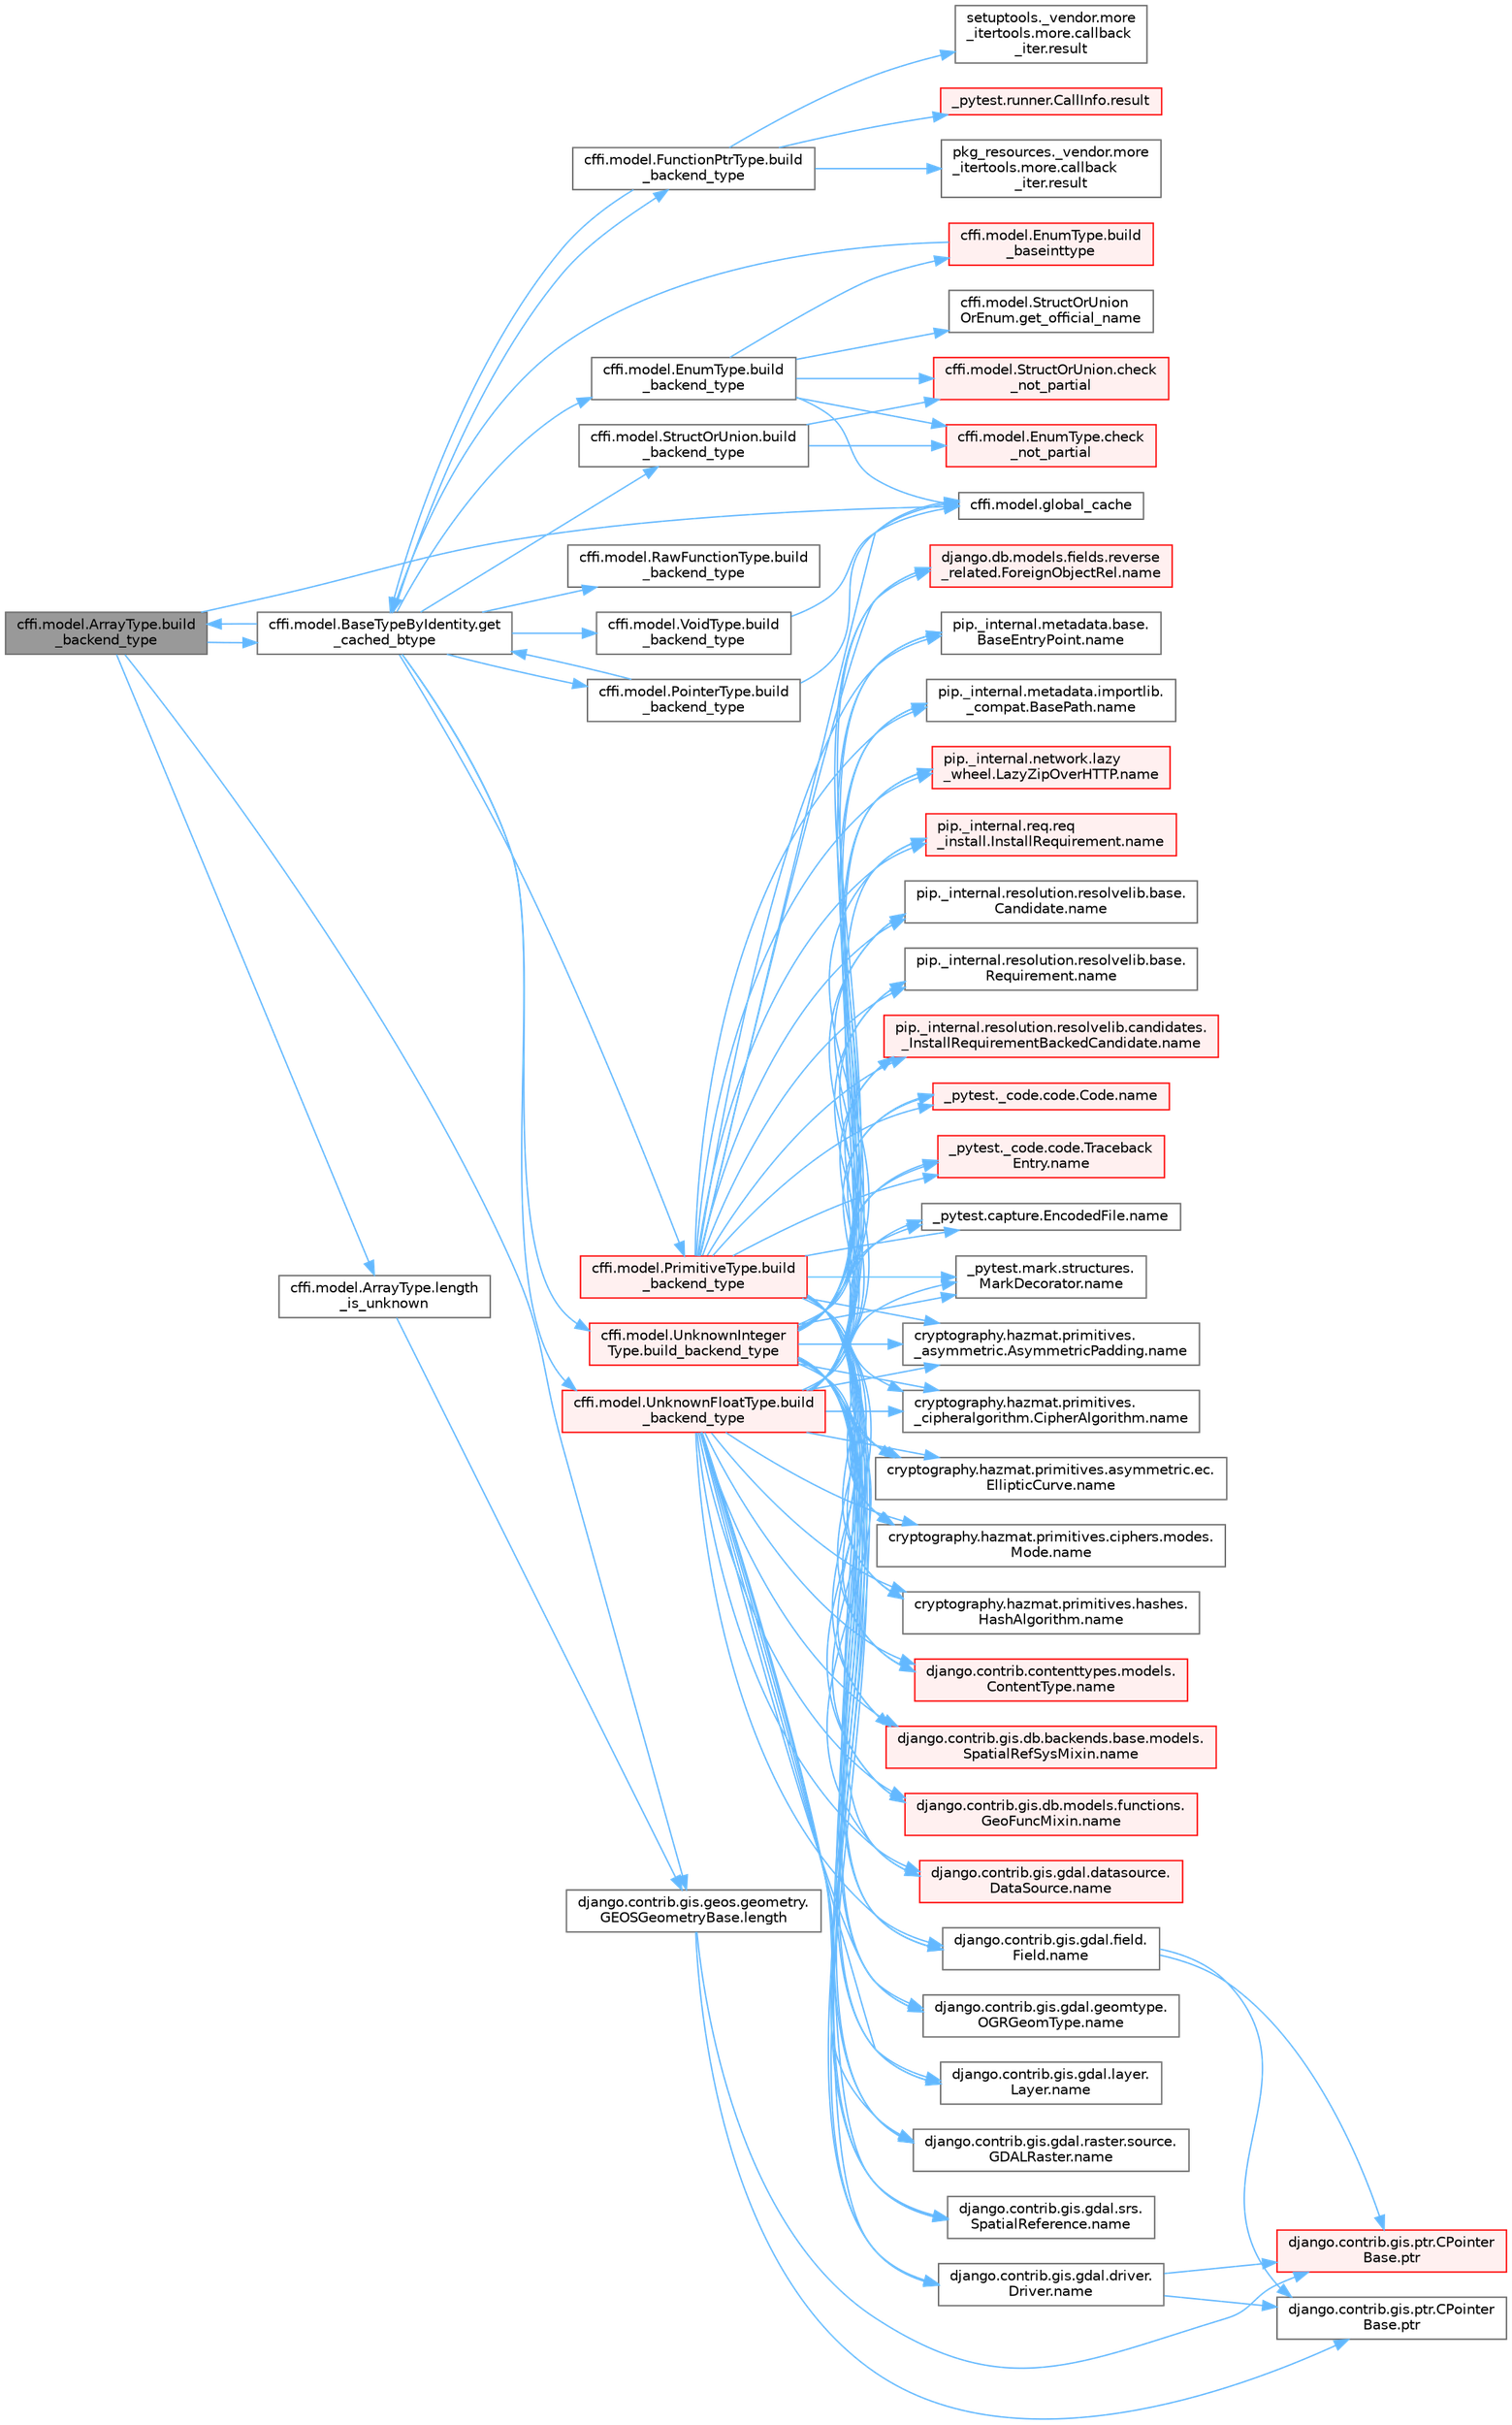 digraph "cffi.model.ArrayType.build_backend_type"
{
 // LATEX_PDF_SIZE
  bgcolor="transparent";
  edge [fontname=Helvetica,fontsize=10,labelfontname=Helvetica,labelfontsize=10];
  node [fontname=Helvetica,fontsize=10,shape=box,height=0.2,width=0.4];
  rankdir="LR";
  Node1 [id="Node000001",label="cffi.model.ArrayType.build\l_backend_type",height=0.2,width=0.4,color="gray40", fillcolor="grey60", style="filled", fontcolor="black",tooltip=" "];
  Node1 -> Node2 [id="edge1_Node000001_Node000002",color="steelblue1",style="solid",tooltip=" "];
  Node2 [id="Node000002",label="cffi.model.BaseTypeByIdentity.get\l_cached_btype",height=0.2,width=0.4,color="grey40", fillcolor="white", style="filled",URL="$classcffi_1_1model_1_1_base_type_by_identity.html#a95c748bcf370cdb1a55ae29c95bb01dc",tooltip=" "];
  Node2 -> Node1 [id="edge2_Node000002_Node000001",color="steelblue1",style="solid",tooltip=" "];
  Node2 -> Node3 [id="edge3_Node000002_Node000003",color="steelblue1",style="solid",tooltip=" "];
  Node3 [id="Node000003",label="cffi.model.EnumType.build\l_backend_type",height=0.2,width=0.4,color="grey40", fillcolor="white", style="filled",URL="$classcffi_1_1model_1_1_enum_type.html#af1663f2a58d6276d1ba973fd3dc02562",tooltip=" "];
  Node3 -> Node4 [id="edge4_Node000003_Node000004",color="steelblue1",style="solid",tooltip=" "];
  Node4 [id="Node000004",label="cffi.model.EnumType.build\l_baseinttype",height=0.2,width=0.4,color="red", fillcolor="#FFF0F0", style="filled",URL="$classcffi_1_1model_1_1_enum_type.html#a7df63fd5c2daec6baa9156b59136f415",tooltip=" "];
  Node4 -> Node2 [id="edge5_Node000004_Node000002",color="steelblue1",style="solid",tooltip=" "];
  Node3 -> Node7 [id="edge6_Node000003_Node000007",color="steelblue1",style="solid",tooltip=" "];
  Node7 [id="Node000007",label="cffi.model.EnumType.check\l_not_partial",height=0.2,width=0.4,color="red", fillcolor="#FFF0F0", style="filled",URL="$classcffi_1_1model_1_1_enum_type.html#a241d3267d1354c3ccfcb3c5d2abe3da7",tooltip=" "];
  Node3 -> Node8 [id="edge7_Node000003_Node000008",color="steelblue1",style="solid",tooltip=" "];
  Node8 [id="Node000008",label="cffi.model.StructOrUnion.check\l_not_partial",height=0.2,width=0.4,color="red", fillcolor="#FFF0F0", style="filled",URL="$classcffi_1_1model_1_1_struct_or_union.html#a6a1bb11674c72e382149e9da9048c12b",tooltip=" "];
  Node3 -> Node9 [id="edge8_Node000003_Node000009",color="steelblue1",style="solid",tooltip=" "];
  Node9 [id="Node000009",label="cffi.model.StructOrUnion\lOrEnum.get_official_name",height=0.2,width=0.4,color="grey40", fillcolor="white", style="filled",URL="$classcffi_1_1model_1_1_struct_or_union_or_enum.html#a87ac639a52387cd20acf4e50660e155b",tooltip=" "];
  Node3 -> Node10 [id="edge9_Node000003_Node000010",color="steelblue1",style="solid",tooltip=" "];
  Node10 [id="Node000010",label="cffi.model.global_cache",height=0.2,width=0.4,color="grey40", fillcolor="white", style="filled",URL="$namespacecffi_1_1model.html#a82a2bc7f1547b557d19b9dc2bf703e34",tooltip=" "];
  Node2 -> Node11 [id="edge10_Node000002_Node000011",color="steelblue1",style="solid",tooltip=" "];
  Node11 [id="Node000011",label="cffi.model.FunctionPtrType.build\l_backend_type",height=0.2,width=0.4,color="grey40", fillcolor="white", style="filled",URL="$classcffi_1_1model_1_1_function_ptr_type.html#a6ecb2b2c5d0ca96ff63185042b7165b9",tooltip=" "];
  Node11 -> Node2 [id="edge11_Node000011_Node000002",color="steelblue1",style="solid",tooltip=" "];
  Node11 -> Node12 [id="edge12_Node000011_Node000012",color="steelblue1",style="solid",tooltip=" "];
  Node12 [id="Node000012",label="_pytest.runner.CallInfo.result",height=0.2,width=0.4,color="red", fillcolor="#FFF0F0", style="filled",URL="$class__pytest_1_1runner_1_1_call_info.html#aa20fb81bb861308c8630c9b078fa9744",tooltip=" "];
  Node11 -> Node14 [id="edge13_Node000011_Node000014",color="steelblue1",style="solid",tooltip=" "];
  Node14 [id="Node000014",label="pkg_resources._vendor.more\l_itertools.more.callback\l_iter.result",height=0.2,width=0.4,color="grey40", fillcolor="white", style="filled",URL="$classpkg__resources_1_1__vendor_1_1more__itertools_1_1more_1_1callback__iter.html#a6afb93a7b23dee359723bd840f95acd0",tooltip=" "];
  Node11 -> Node15 [id="edge14_Node000011_Node000015",color="steelblue1",style="solid",tooltip=" "];
  Node15 [id="Node000015",label="setuptools._vendor.more\l_itertools.more.callback\l_iter.result",height=0.2,width=0.4,color="grey40", fillcolor="white", style="filled",URL="$classsetuptools_1_1__vendor_1_1more__itertools_1_1more_1_1callback__iter.html#a1f392626f7413a76bea54b12f1fd9504",tooltip=" "];
  Node2 -> Node16 [id="edge15_Node000002_Node000016",color="steelblue1",style="solid",tooltip=" "];
  Node16 [id="Node000016",label="cffi.model.PointerType.build\l_backend_type",height=0.2,width=0.4,color="grey40", fillcolor="white", style="filled",URL="$classcffi_1_1model_1_1_pointer_type.html#a440d41bc9ee99d0da3704e5908af3109",tooltip=" "];
  Node16 -> Node2 [id="edge16_Node000016_Node000002",color="steelblue1",style="solid",tooltip=" "];
  Node16 -> Node10 [id="edge17_Node000016_Node000010",color="steelblue1",style="solid",tooltip=" "];
  Node2 -> Node17 [id="edge18_Node000002_Node000017",color="steelblue1",style="solid",tooltip=" "];
  Node17 [id="Node000017",label="cffi.model.PrimitiveType.build\l_backend_type",height=0.2,width=0.4,color="red", fillcolor="#FFF0F0", style="filled",URL="$classcffi_1_1model_1_1_primitive_type.html#acf93b918a5bbca5bf8ef9e1b52f4282e",tooltip=" "];
  Node17 -> Node10 [id="edge19_Node000017_Node000010",color="steelblue1",style="solid",tooltip=" "];
  Node17 -> Node18 [id="edge20_Node000017_Node000018",color="steelblue1",style="solid",tooltip=" "];
  Node18 [id="Node000018",label="_pytest._code.code.Code.name",height=0.2,width=0.4,color="red", fillcolor="#FFF0F0", style="filled",URL="$class__pytest_1_1__code_1_1code_1_1_code.html#a1f3cbc53ca6df4a1bab12183694b6e78",tooltip=" "];
  Node17 -> Node30 [id="edge21_Node000017_Node000030",color="steelblue1",style="solid",tooltip=" "];
  Node30 [id="Node000030",label="_pytest._code.code.Traceback\lEntry.name",height=0.2,width=0.4,color="red", fillcolor="#FFF0F0", style="filled",URL="$class__pytest_1_1__code_1_1code_1_1_traceback_entry.html#a106b95c0753f41669fbfb8ee4c11ad3d",tooltip=" "];
  Node17 -> Node32 [id="edge22_Node000017_Node000032",color="steelblue1",style="solid",tooltip=" "];
  Node32 [id="Node000032",label="_pytest.capture.EncodedFile.name",height=0.2,width=0.4,color="grey40", fillcolor="white", style="filled",URL="$class__pytest_1_1capture_1_1_encoded_file.html#a738c73b5de21c7261d9e51f71e4f0397",tooltip=" "];
  Node17 -> Node33 [id="edge23_Node000017_Node000033",color="steelblue1",style="solid",tooltip=" "];
  Node33 [id="Node000033",label="_pytest.mark.structures.\lMarkDecorator.name",height=0.2,width=0.4,color="grey40", fillcolor="white", style="filled",URL="$class__pytest_1_1mark_1_1structures_1_1_mark_decorator.html#ae8f66760cda125450e0e3bd38689c72f",tooltip=" "];
  Node17 -> Node34 [id="edge24_Node000017_Node000034",color="steelblue1",style="solid",tooltip=" "];
  Node34 [id="Node000034",label="cryptography.hazmat.primitives.\l_asymmetric.AsymmetricPadding.name",height=0.2,width=0.4,color="grey40", fillcolor="white", style="filled",URL="$classcryptography_1_1hazmat_1_1primitives_1_1__asymmetric_1_1_asymmetric_padding.html#a8f72e8284cb336861a873ed5ce0e39b5",tooltip=" "];
  Node17 -> Node35 [id="edge25_Node000017_Node000035",color="steelblue1",style="solid",tooltip=" "];
  Node35 [id="Node000035",label="cryptography.hazmat.primitives.\l_cipheralgorithm.CipherAlgorithm.name",height=0.2,width=0.4,color="grey40", fillcolor="white", style="filled",URL="$classcryptography_1_1hazmat_1_1primitives_1_1__cipheralgorithm_1_1_cipher_algorithm.html#a50567a5c3388450ab7aa883ab34a1ac7",tooltip=" "];
  Node17 -> Node36 [id="edge26_Node000017_Node000036",color="steelblue1",style="solid",tooltip=" "];
  Node36 [id="Node000036",label="cryptography.hazmat.primitives.asymmetric.ec.\lEllipticCurve.name",height=0.2,width=0.4,color="grey40", fillcolor="white", style="filled",URL="$classcryptography_1_1hazmat_1_1primitives_1_1asymmetric_1_1ec_1_1_elliptic_curve.html#a2775c4e945309a6c7ea33dace1698a60",tooltip=" "];
  Node17 -> Node37 [id="edge27_Node000017_Node000037",color="steelblue1",style="solid",tooltip=" "];
  Node37 [id="Node000037",label="cryptography.hazmat.primitives.ciphers.modes.\lMode.name",height=0.2,width=0.4,color="grey40", fillcolor="white", style="filled",URL="$classcryptography_1_1hazmat_1_1primitives_1_1ciphers_1_1modes_1_1_mode.html#a99d93fd1370a2abbb5bb5cffbd5ff0f7",tooltip=" "];
  Node17 -> Node38 [id="edge28_Node000017_Node000038",color="steelblue1",style="solid",tooltip=" "];
  Node38 [id="Node000038",label="cryptography.hazmat.primitives.hashes.\lHashAlgorithm.name",height=0.2,width=0.4,color="grey40", fillcolor="white", style="filled",URL="$classcryptography_1_1hazmat_1_1primitives_1_1hashes_1_1_hash_algorithm.html#a42c7e1582d9b46a015774af9e5cbbb0b",tooltip=" "];
  Node17 -> Node39 [id="edge29_Node000017_Node000039",color="steelblue1",style="solid",tooltip=" "];
  Node39 [id="Node000039",label="django.contrib.contenttypes.models.\lContentType.name",height=0.2,width=0.4,color="red", fillcolor="#FFF0F0", style="filled",URL="$classdjango_1_1contrib_1_1contenttypes_1_1models_1_1_content_type.html#a305b62f56597bb2e4823dcf5e6ccdcf8",tooltip=" "];
  Node17 -> Node41 [id="edge30_Node000017_Node000041",color="steelblue1",style="solid",tooltip=" "];
  Node41 [id="Node000041",label="django.contrib.gis.db.backends.base.models.\lSpatialRefSysMixin.name",height=0.2,width=0.4,color="red", fillcolor="#FFF0F0", style="filled",URL="$classdjango_1_1contrib_1_1gis_1_1db_1_1backends_1_1base_1_1models_1_1_spatial_ref_sys_mixin.html#a56fe36e786b49160249395f453dd1cab",tooltip=" "];
  Node17 -> Node71 [id="edge31_Node000017_Node000071",color="steelblue1",style="solid",tooltip=" "];
  Node71 [id="Node000071",label="django.contrib.gis.db.models.functions.\lGeoFuncMixin.name",height=0.2,width=0.4,color="red", fillcolor="#FFF0F0", style="filled",URL="$classdjango_1_1contrib_1_1gis_1_1db_1_1models_1_1functions_1_1_geo_func_mixin.html#adeeb6b2c9db337396468712e919af622",tooltip=" "];
  Node17 -> Node72 [id="edge32_Node000017_Node000072",color="steelblue1",style="solid",tooltip=" "];
  Node72 [id="Node000072",label="django.contrib.gis.gdal.datasource.\lDataSource.name",height=0.2,width=0.4,color="red", fillcolor="#FFF0F0", style="filled",URL="$classdjango_1_1contrib_1_1gis_1_1gdal_1_1datasource_1_1_data_source.html#aaa98728c7ef6f4d96c689550e8af3ed5",tooltip=" "];
  Node17 -> Node86 [id="edge33_Node000017_Node000086",color="steelblue1",style="solid",tooltip=" "];
  Node86 [id="Node000086",label="django.contrib.gis.gdal.driver.\lDriver.name",height=0.2,width=0.4,color="grey40", fillcolor="white", style="filled",URL="$classdjango_1_1contrib_1_1gis_1_1gdal_1_1driver_1_1_driver.html#aaa5d4d1b9fd762839db84d1e56e36b7f",tooltip=" "];
  Node86 -> Node44 [id="edge34_Node000086_Node000044",color="steelblue1",style="solid",tooltip=" "];
  Node44 [id="Node000044",label="django.contrib.gis.ptr.CPointer\lBase.ptr",height=0.2,width=0.4,color="red", fillcolor="#FFF0F0", style="filled",URL="$classdjango_1_1contrib_1_1gis_1_1ptr_1_1_c_pointer_base.html#a55873c889d27c42497c5a832c24e041b",tooltip=" "];
  Node86 -> Node45 [id="edge35_Node000086_Node000045",color="steelblue1",style="solid",tooltip=" "];
  Node45 [id="Node000045",label="django.contrib.gis.ptr.CPointer\lBase.ptr",height=0.2,width=0.4,color="grey40", fillcolor="white", style="filled",URL="$classdjango_1_1contrib_1_1gis_1_1ptr_1_1_c_pointer_base.html#a73d2e45828ab4d985549c571852996fa",tooltip=" "];
  Node17 -> Node87 [id="edge36_Node000017_Node000087",color="steelblue1",style="solid",tooltip=" "];
  Node87 [id="Node000087",label="django.contrib.gis.gdal.field.\lField.name",height=0.2,width=0.4,color="grey40", fillcolor="white", style="filled",URL="$classdjango_1_1contrib_1_1gis_1_1gdal_1_1field_1_1_field.html#a28a3b0af5006d5abf34d5b1497011368",tooltip=" "];
  Node87 -> Node44 [id="edge37_Node000087_Node000044",color="steelblue1",style="solid",tooltip=" "];
  Node87 -> Node45 [id="edge38_Node000087_Node000045",color="steelblue1",style="solid",tooltip=" "];
  Node17 -> Node88 [id="edge39_Node000017_Node000088",color="steelblue1",style="solid",tooltip=" "];
  Node88 [id="Node000088",label="django.contrib.gis.gdal.geomtype.\lOGRGeomType.name",height=0.2,width=0.4,color="grey40", fillcolor="white", style="filled",URL="$classdjango_1_1contrib_1_1gis_1_1gdal_1_1geomtype_1_1_o_g_r_geom_type.html#a719b3100682ab8df79fd8a2484163b8e",tooltip=" "];
  Node17 -> Node89 [id="edge40_Node000017_Node000089",color="steelblue1",style="solid",tooltip=" "];
  Node89 [id="Node000089",label="django.contrib.gis.gdal.layer.\lLayer.name",height=0.2,width=0.4,color="grey40", fillcolor="white", style="filled",URL="$classdjango_1_1contrib_1_1gis_1_1gdal_1_1layer_1_1_layer.html#a53791d8e2fe8b1ca86b426a625e7d66c",tooltip=" "];
  Node17 -> Node90 [id="edge41_Node000017_Node000090",color="steelblue1",style="solid",tooltip=" "];
  Node90 [id="Node000090",label="django.contrib.gis.gdal.raster.source.\lGDALRaster.name",height=0.2,width=0.4,color="grey40", fillcolor="white", style="filled",URL="$classdjango_1_1contrib_1_1gis_1_1gdal_1_1raster_1_1source_1_1_g_d_a_l_raster.html#a6cca2a8eca0ab4ff2e89f0f0cce590d1",tooltip=" "];
  Node17 -> Node91 [id="edge42_Node000017_Node000091",color="steelblue1",style="solid",tooltip=" "];
  Node91 [id="Node000091",label="django.contrib.gis.gdal.srs.\lSpatialReference.name",height=0.2,width=0.4,color="grey40", fillcolor="white", style="filled",URL="$classdjango_1_1contrib_1_1gis_1_1gdal_1_1srs_1_1_spatial_reference.html#ac2c9d37b41ae1a91ca63a7046590d603",tooltip=" "];
  Node17 -> Node92 [id="edge43_Node000017_Node000092",color="steelblue1",style="solid",tooltip=" "];
  Node92 [id="Node000092",label="django.db.models.fields.reverse\l_related.ForeignObjectRel.name",height=0.2,width=0.4,color="red", fillcolor="#FFF0F0", style="filled",URL="$classdjango_1_1db_1_1models_1_1fields_1_1reverse__related_1_1_foreign_object_rel.html#a5c0c2387142987d2c9582e677e90b5d7",tooltip=" "];
  Node17 -> Node405 [id="edge44_Node000017_Node000405",color="steelblue1",style="solid",tooltip=" "];
  Node405 [id="Node000405",label="pip._internal.metadata.base.\lBaseEntryPoint.name",height=0.2,width=0.4,color="grey40", fillcolor="white", style="filled",URL="$classpip_1_1__internal_1_1metadata_1_1base_1_1_base_entry_point.html#acd0c7299966258aeb0876da26520233d",tooltip=" "];
  Node17 -> Node406 [id="edge45_Node000017_Node000406",color="steelblue1",style="solid",tooltip=" "];
  Node406 [id="Node000406",label="pip._internal.metadata.importlib.\l_compat.BasePath.name",height=0.2,width=0.4,color="grey40", fillcolor="white", style="filled",URL="$classpip_1_1__internal_1_1metadata_1_1importlib_1_1__compat_1_1_base_path.html#aa5b4e00be6be00e1bd599909ae50bc00",tooltip=" "];
  Node17 -> Node407 [id="edge46_Node000017_Node000407",color="steelblue1",style="solid",tooltip=" "];
  Node407 [id="Node000407",label="pip._internal.network.lazy\l_wheel.LazyZipOverHTTP.name",height=0.2,width=0.4,color="red", fillcolor="#FFF0F0", style="filled",URL="$classpip_1_1__internal_1_1network_1_1lazy__wheel_1_1_lazy_zip_over_h_t_t_p.html#a59403bb703d375caa6c1dda7573257a1",tooltip=" "];
  Node17 -> Node408 [id="edge47_Node000017_Node000408",color="steelblue1",style="solid",tooltip=" "];
  Node408 [id="Node000408",label="pip._internal.req.req\l_install.InstallRequirement.name",height=0.2,width=0.4,color="red", fillcolor="#FFF0F0", style="filled",URL="$classpip_1_1__internal_1_1req_1_1req__install_1_1_install_requirement.html#a6b019e16ae98576ae64c68e0f5824e34",tooltip=" "];
  Node17 -> Node416 [id="edge48_Node000017_Node000416",color="steelblue1",style="solid",tooltip=" "];
  Node416 [id="Node000416",label="pip._internal.resolution.resolvelib.base.\lCandidate.name",height=0.2,width=0.4,color="grey40", fillcolor="white", style="filled",URL="$classpip_1_1__internal_1_1resolution_1_1resolvelib_1_1base_1_1_candidate.html#a7000e68e912182072a011f9df0c142ee",tooltip=" "];
  Node17 -> Node417 [id="edge49_Node000017_Node000417",color="steelblue1",style="solid",tooltip=" "];
  Node417 [id="Node000417",label="pip._internal.resolution.resolvelib.base.\lRequirement.name",height=0.2,width=0.4,color="grey40", fillcolor="white", style="filled",URL="$classpip_1_1__internal_1_1resolution_1_1resolvelib_1_1base_1_1_requirement.html#a013752876d4b3521f3a087987b443d90",tooltip=" "];
  Node17 -> Node418 [id="edge50_Node000017_Node000418",color="steelblue1",style="solid",tooltip=" "];
  Node418 [id="Node000418",label="pip._internal.resolution.resolvelib.candidates.\l_InstallRequirementBackedCandidate.name",height=0.2,width=0.4,color="red", fillcolor="#FFF0F0", style="filled",URL="$classpip_1_1__internal_1_1resolution_1_1resolvelib_1_1candidates_1_1___install_requirement_backed_candidate.html#a1538a825241b855a4abf51d6bf616cde",tooltip=" "];
  Node2 -> Node4538 [id="edge51_Node000002_Node004538",color="steelblue1",style="solid",tooltip=" "];
  Node4538 [id="Node004538",label="cffi.model.RawFunctionType.build\l_backend_type",height=0.2,width=0.4,color="grey40", fillcolor="white", style="filled",URL="$classcffi_1_1model_1_1_raw_function_type.html#aea1a643bbda2f7840da465bab784760a",tooltip=" "];
  Node2 -> Node4539 [id="edge52_Node000002_Node004539",color="steelblue1",style="solid",tooltip=" "];
  Node4539 [id="Node004539",label="cffi.model.StructOrUnion.build\l_backend_type",height=0.2,width=0.4,color="grey40", fillcolor="white", style="filled",URL="$classcffi_1_1model_1_1_struct_or_union.html#aa028e84b721b7d2cd7e246526706561f",tooltip=" "];
  Node4539 -> Node7 [id="edge53_Node004539_Node000007",color="steelblue1",style="solid",tooltip=" "];
  Node4539 -> Node8 [id="edge54_Node004539_Node000008",color="steelblue1",style="solid",tooltip=" "];
  Node2 -> Node4540 [id="edge55_Node000002_Node004540",color="steelblue1",style="solid",tooltip=" "];
  Node4540 [id="Node004540",label="cffi.model.UnknownFloatType.build\l_backend_type",height=0.2,width=0.4,color="red", fillcolor="#FFF0F0", style="filled",URL="$classcffi_1_1model_1_1_unknown_float_type.html#a5d9ae67be835ab28339d1084b97e441f",tooltip=" "];
  Node4540 -> Node18 [id="edge56_Node004540_Node000018",color="steelblue1",style="solid",tooltip=" "];
  Node4540 -> Node30 [id="edge57_Node004540_Node000030",color="steelblue1",style="solid",tooltip=" "];
  Node4540 -> Node32 [id="edge58_Node004540_Node000032",color="steelblue1",style="solid",tooltip=" "];
  Node4540 -> Node33 [id="edge59_Node004540_Node000033",color="steelblue1",style="solid",tooltip=" "];
  Node4540 -> Node34 [id="edge60_Node004540_Node000034",color="steelblue1",style="solid",tooltip=" "];
  Node4540 -> Node35 [id="edge61_Node004540_Node000035",color="steelblue1",style="solid",tooltip=" "];
  Node4540 -> Node36 [id="edge62_Node004540_Node000036",color="steelblue1",style="solid",tooltip=" "];
  Node4540 -> Node37 [id="edge63_Node004540_Node000037",color="steelblue1",style="solid",tooltip=" "];
  Node4540 -> Node38 [id="edge64_Node004540_Node000038",color="steelblue1",style="solid",tooltip=" "];
  Node4540 -> Node39 [id="edge65_Node004540_Node000039",color="steelblue1",style="solid",tooltip=" "];
  Node4540 -> Node41 [id="edge66_Node004540_Node000041",color="steelblue1",style="solid",tooltip=" "];
  Node4540 -> Node71 [id="edge67_Node004540_Node000071",color="steelblue1",style="solid",tooltip=" "];
  Node4540 -> Node72 [id="edge68_Node004540_Node000072",color="steelblue1",style="solid",tooltip=" "];
  Node4540 -> Node86 [id="edge69_Node004540_Node000086",color="steelblue1",style="solid",tooltip=" "];
  Node4540 -> Node87 [id="edge70_Node004540_Node000087",color="steelblue1",style="solid",tooltip=" "];
  Node4540 -> Node88 [id="edge71_Node004540_Node000088",color="steelblue1",style="solid",tooltip=" "];
  Node4540 -> Node89 [id="edge72_Node004540_Node000089",color="steelblue1",style="solid",tooltip=" "];
  Node4540 -> Node90 [id="edge73_Node004540_Node000090",color="steelblue1",style="solid",tooltip=" "];
  Node4540 -> Node91 [id="edge74_Node004540_Node000091",color="steelblue1",style="solid",tooltip=" "];
  Node4540 -> Node92 [id="edge75_Node004540_Node000092",color="steelblue1",style="solid",tooltip=" "];
  Node4540 -> Node405 [id="edge76_Node004540_Node000405",color="steelblue1",style="solid",tooltip=" "];
  Node4540 -> Node406 [id="edge77_Node004540_Node000406",color="steelblue1",style="solid",tooltip=" "];
  Node4540 -> Node407 [id="edge78_Node004540_Node000407",color="steelblue1",style="solid",tooltip=" "];
  Node4540 -> Node408 [id="edge79_Node004540_Node000408",color="steelblue1",style="solid",tooltip=" "];
  Node4540 -> Node416 [id="edge80_Node004540_Node000416",color="steelblue1",style="solid",tooltip=" "];
  Node4540 -> Node417 [id="edge81_Node004540_Node000417",color="steelblue1",style="solid",tooltip=" "];
  Node4540 -> Node418 [id="edge82_Node004540_Node000418",color="steelblue1",style="solid",tooltip=" "];
  Node2 -> Node4541 [id="edge83_Node000002_Node004541",color="steelblue1",style="solid",tooltip=" "];
  Node4541 [id="Node004541",label="cffi.model.UnknownInteger\lType.build_backend_type",height=0.2,width=0.4,color="red", fillcolor="#FFF0F0", style="filled",URL="$classcffi_1_1model_1_1_unknown_integer_type.html#a02a48c39e7760d3561f46c8f7b9751a5",tooltip=" "];
  Node4541 -> Node18 [id="edge84_Node004541_Node000018",color="steelblue1",style="solid",tooltip=" "];
  Node4541 -> Node30 [id="edge85_Node004541_Node000030",color="steelblue1",style="solid",tooltip=" "];
  Node4541 -> Node32 [id="edge86_Node004541_Node000032",color="steelblue1",style="solid",tooltip=" "];
  Node4541 -> Node33 [id="edge87_Node004541_Node000033",color="steelblue1",style="solid",tooltip=" "];
  Node4541 -> Node34 [id="edge88_Node004541_Node000034",color="steelblue1",style="solid",tooltip=" "];
  Node4541 -> Node35 [id="edge89_Node004541_Node000035",color="steelblue1",style="solid",tooltip=" "];
  Node4541 -> Node36 [id="edge90_Node004541_Node000036",color="steelblue1",style="solid",tooltip=" "];
  Node4541 -> Node37 [id="edge91_Node004541_Node000037",color="steelblue1",style="solid",tooltip=" "];
  Node4541 -> Node38 [id="edge92_Node004541_Node000038",color="steelblue1",style="solid",tooltip=" "];
  Node4541 -> Node39 [id="edge93_Node004541_Node000039",color="steelblue1",style="solid",tooltip=" "];
  Node4541 -> Node41 [id="edge94_Node004541_Node000041",color="steelblue1",style="solid",tooltip=" "];
  Node4541 -> Node71 [id="edge95_Node004541_Node000071",color="steelblue1",style="solid",tooltip=" "];
  Node4541 -> Node72 [id="edge96_Node004541_Node000072",color="steelblue1",style="solid",tooltip=" "];
  Node4541 -> Node86 [id="edge97_Node004541_Node000086",color="steelblue1",style="solid",tooltip=" "];
  Node4541 -> Node87 [id="edge98_Node004541_Node000087",color="steelblue1",style="solid",tooltip=" "];
  Node4541 -> Node88 [id="edge99_Node004541_Node000088",color="steelblue1",style="solid",tooltip=" "];
  Node4541 -> Node89 [id="edge100_Node004541_Node000089",color="steelblue1",style="solid",tooltip=" "];
  Node4541 -> Node90 [id="edge101_Node004541_Node000090",color="steelblue1",style="solid",tooltip=" "];
  Node4541 -> Node91 [id="edge102_Node004541_Node000091",color="steelblue1",style="solid",tooltip=" "];
  Node4541 -> Node92 [id="edge103_Node004541_Node000092",color="steelblue1",style="solid",tooltip=" "];
  Node4541 -> Node405 [id="edge104_Node004541_Node000405",color="steelblue1",style="solid",tooltip=" "];
  Node4541 -> Node406 [id="edge105_Node004541_Node000406",color="steelblue1",style="solid",tooltip=" "];
  Node4541 -> Node407 [id="edge106_Node004541_Node000407",color="steelblue1",style="solid",tooltip=" "];
  Node4541 -> Node408 [id="edge107_Node004541_Node000408",color="steelblue1",style="solid",tooltip=" "];
  Node4541 -> Node416 [id="edge108_Node004541_Node000416",color="steelblue1",style="solid",tooltip=" "];
  Node4541 -> Node417 [id="edge109_Node004541_Node000417",color="steelblue1",style="solid",tooltip=" "];
  Node4541 -> Node418 [id="edge110_Node004541_Node000418",color="steelblue1",style="solid",tooltip=" "];
  Node2 -> Node4542 [id="edge111_Node000002_Node004542",color="steelblue1",style="solid",tooltip=" "];
  Node4542 [id="Node004542",label="cffi.model.VoidType.build\l_backend_type",height=0.2,width=0.4,color="grey40", fillcolor="white", style="filled",URL="$classcffi_1_1model_1_1_void_type.html#ad1cfd2f24d76bb8b0ef086071edfe50e",tooltip=" "];
  Node4542 -> Node10 [id="edge112_Node004542_Node000010",color="steelblue1",style="solid",tooltip=" "];
  Node1 -> Node10 [id="edge113_Node000001_Node000010",color="steelblue1",style="solid",tooltip=" "];
  Node1 -> Node385 [id="edge114_Node000001_Node000385",color="steelblue1",style="solid",tooltip=" "];
  Node385 [id="Node000385",label="django.contrib.gis.geos.geometry.\lGEOSGeometryBase.length",height=0.2,width=0.4,color="grey40", fillcolor="white", style="filled",URL="$classdjango_1_1contrib_1_1gis_1_1geos_1_1geometry_1_1_g_e_o_s_geometry_base.html#af6f81dc303e8e7ca868b48dc448282a0",tooltip=" "];
  Node385 -> Node44 [id="edge115_Node000385_Node000044",color="steelblue1",style="solid",tooltip=" "];
  Node385 -> Node45 [id="edge116_Node000385_Node000045",color="steelblue1",style="solid",tooltip=" "];
  Node1 -> Node4543 [id="edge117_Node000001_Node004543",color="steelblue1",style="solid",tooltip=" "];
  Node4543 [id="Node004543",label="cffi.model.ArrayType.length\l_is_unknown",height=0.2,width=0.4,color="grey40", fillcolor="white", style="filled",URL="$classcffi_1_1model_1_1_array_type.html#a406e78121d3c25de5a5fc91f0db3672a",tooltip=" "];
  Node4543 -> Node385 [id="edge118_Node004543_Node000385",color="steelblue1",style="solid",tooltip=" "];
}
